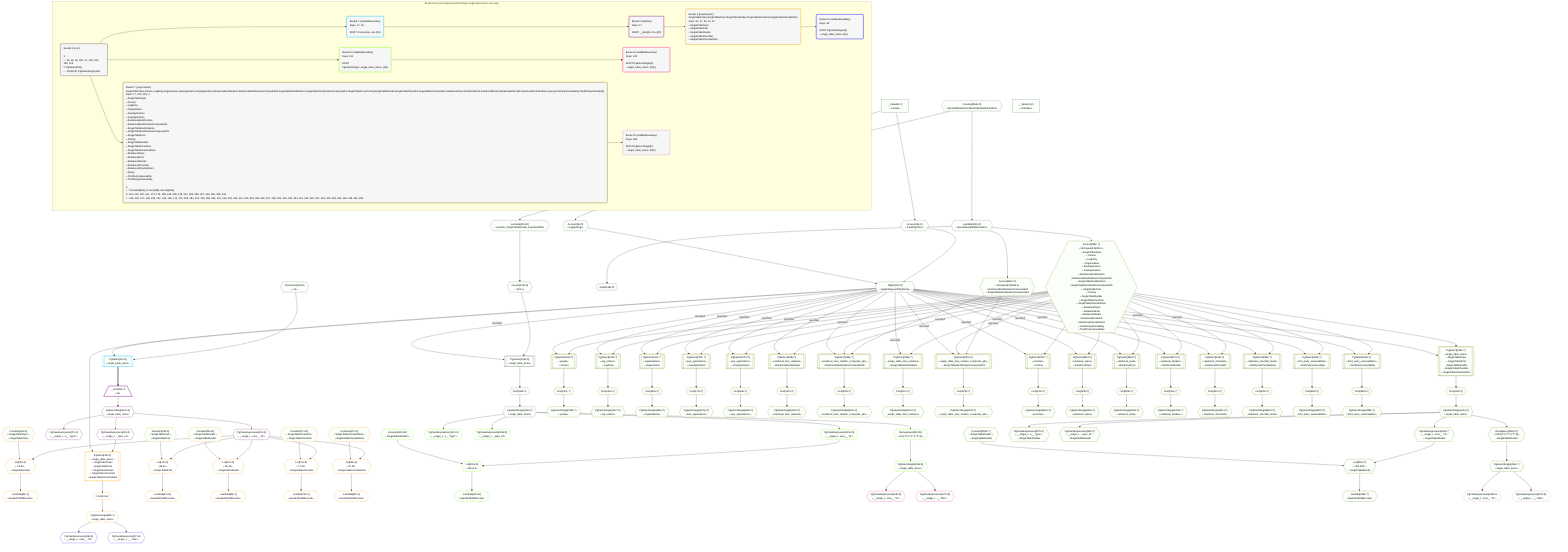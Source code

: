 %%{init: {'themeVariables': { 'fontSize': '12px'}}}%%
graph TD
    classDef path fill:#eee,stroke:#000,color:#000
    classDef plan fill:#fff,stroke-width:1px,color:#000
    classDef itemplan fill:#fff,stroke-width:2px,color:#000
    classDef unbatchedplan fill:#dff,stroke-width:1px,color:#000
    classDef sideeffectplan fill:#fcc,stroke-width:2px,color:#000
    classDef bucket fill:#f6f6f6,color:#000,stroke-width:2px,text-align:left


    %% plan dependencies
    Object17{{"Object[17∈0]<br />ᐸ{pgSettings,withPgClient}ᐳ"}}:::plan
    Access15{{"Access[15∈0]<br />ᐸ2.pgSettingsᐳ"}}:::plan
    Access16{{"Access[16∈0]<br />ᐸ2.withPgClientᐳ"}}:::plan
    Access15 & Access16 --> Object17
    PgSelect106[["PgSelect[106∈0]<br />ᐸsingle_table_itemsᐳ"]]:::plan
    Access104{{"Access[104∈0]<br />ᐸ103.1ᐳ"}}:::plan
    Object17 -->|rejectNull| PgSelect106
    Access104 --> PgSelect106
    __Value2["__Value[2∈0]<br />ᐸcontextᐳ"]:::plan
    __Value2 --> Access15
    __Value2 --> Access16
    Lambda103{{"Lambda[103∈0]<br />ᐸspecifier_SingleTableDivider_base64JSONᐳ"}}:::plan
    Constant354{{"Constant[354∈0]<br />ᐸ'WyJTaW5nbGVUYWJsZURpdmlkZXIiLDNd'ᐳ"}}:::plan
    Constant354 --> Lambda103
    Lambda103 --> Access104
    First110{{"First[110∈0]"}}:::plan
    PgSelect106 --> First110
    PgSelectSingle111{{"PgSelectSingle[111∈0]<br />ᐸsingle_table_itemsᐳ"}}:::plan
    First110 --> PgSelectSingle111
    Node129{{"Node[129∈0]"}}:::plan
    Lambda130{{"Lambda[130∈0]<br />ᐸdecodeNodeIdWithCodecsᐳ"}}:::plan
    Lambda130 --> Node129
    Constant354 --> Lambda130
    __Value4["__Value[4∈0]<br />ᐸrootValueᐳ"]:::plan
    Connection18{{"Connection[18∈0]<br />ᐸ14ᐳ"}}:::plan
    PgSelect19[["PgSelect[19∈1]<br />ᐸsingle_table_itemsᐳ"]]:::plan
    Object17 & Connection18 --> PgSelect19
    __Item20[/"__Item[20∈2]<br />ᐸ19ᐳ"\]:::itemplan
    PgSelect19 ==> __Item20
    PgSelectSingle21{{"PgSelectSingle[21∈2]<br />ᐸsingle_table_itemsᐳ"}}:::plan
    __Item20 --> PgSelectSingle21
    PgClassExpression22{{"PgClassExpression[22∈2]<br />ᐸ__single_t...ems__.”id”ᐳ"}}:::plan
    PgSelectSingle21 --> PgClassExpression22
    PgClassExpression27{{"PgClassExpression[27∈2]<br />ᐸ__single_t...s__.”type”ᐳ"}}:::plan
    PgSelectSingle21 --> PgClassExpression27
    PgClassExpression28{{"PgClassExpression[28∈2]<br />ᐸ__single_t..._topic_id”ᐳ"}}:::plan
    PgSelectSingle21 --> PgClassExpression28
    List25{{"List[25∈3]<br />ᐸ23,22ᐳ<br />ᐳSingleTableTopic"}}:::plan
    Constant23{{"Constant[23∈3]<br />ᐸ'SingleTableTopic'ᐳ<br />ᐳSingleTableTopic"}}:::plan
    Constant23 & PgClassExpression22 --> List25
    PgSelect30[["PgSelect[30∈3]<br />ᐸsingle_table_itemsᐳ<br />ᐳSingleTableTopic<br />ᐳSingleTablePost<br />ᐳSingleTableDivider<br />ᐳSingleTableChecklist<br />ᐳSingleTableChecklistItem"]]:::plan
    Object17 & PgClassExpression28 --> PgSelect30
    List41{{"List[41∈3]<br />ᐸ39,22ᐳ<br />ᐳSingleTablePost"}}:::plan
    Constant39{{"Constant[39∈3]<br />ᐸ'SingleTablePost'ᐳ<br />ᐳSingleTablePost"}}:::plan
    Constant39 & PgClassExpression22 --> List41
    List57{{"List[57∈3]<br />ᐸ55,22ᐳ<br />ᐳSingleTableDivider"}}:::plan
    Constant55{{"Constant[55∈3]<br />ᐸ'SingleTableDivider'ᐳ<br />ᐳSingleTableDivider"}}:::plan
    Constant55 & PgClassExpression22 --> List57
    List73{{"List[73∈3]<br />ᐸ71,22ᐳ<br />ᐳSingleTableChecklist"}}:::plan
    Constant71{{"Constant[71∈3]<br />ᐸ'SingleTableChecklist'ᐳ<br />ᐳSingleTableChecklist"}}:::plan
    Constant71 & PgClassExpression22 --> List73
    List89{{"List[89∈3]<br />ᐸ87,22ᐳ<br />ᐳSingleTableChecklistItem"}}:::plan
    Constant87{{"Constant[87∈3]<br />ᐸ'SingleTableChecklistItem'ᐳ<br />ᐳSingleTableChecklistItem"}}:::plan
    Constant87 & PgClassExpression22 --> List89
    Lambda26{{"Lambda[26∈3]<br />ᐸbase64JSONEncodeᐳ"}}:::plan
    List25 --> Lambda26
    First34{{"First[34∈3]"}}:::plan
    PgSelect30 --> First34
    PgSelectSingle35{{"PgSelectSingle[35∈3]<br />ᐸsingle_table_itemsᐳ"}}:::plan
    First34 --> PgSelectSingle35
    Lambda42{{"Lambda[42∈3]<br />ᐸbase64JSONEncodeᐳ"}}:::plan
    List41 --> Lambda42
    Lambda58{{"Lambda[58∈3]<br />ᐸbase64JSONEncodeᐳ"}}:::plan
    List57 --> Lambda58
    Lambda74{{"Lambda[74∈3]<br />ᐸbase64JSONEncodeᐳ"}}:::plan
    List73 --> Lambda74
    Lambda90{{"Lambda[90∈3]<br />ᐸbase64JSONEncodeᐳ"}}:::plan
    List89 --> Lambda90
    PgClassExpression36{{"PgClassExpression[36∈4]<br />ᐸ__single_t...ems__.”id”ᐳ"}}:::plan
    PgSelectSingle35 --> PgClassExpression36
    PgClassExpression37{{"PgClassExpression[37∈4]<br />ᐸ__single_t...__.”title”ᐳ"}}:::plan
    PgSelectSingle35 --> PgClassExpression37
    List115{{"List[115∈5]<br />ᐸ113,112ᐳ"}}:::plan
    Constant113{{"Constant[113∈5]<br />ᐸ'SingleTableDivider'ᐳ"}}:::plan
    PgClassExpression112{{"PgClassExpression[112∈5]<br />ᐸ__single_t...ems__.”id”ᐳ"}}:::plan
    Constant113 & PgClassExpression112 --> List115
    PgSelectSingle111 --> PgClassExpression112
    Lambda116{{"Lambda[116∈5]<br />ᐸbase64JSONEncodeᐳ"}}:::plan
    List115 --> Lambda116
    PgClassExpression117{{"PgClassExpression[117∈5]<br />ᐸ__single_t...s__.”type”ᐳ"}}:::plan
    PgSelectSingle111 --> PgClassExpression117
    PgClassExpression118{{"PgClassExpression[118∈5]<br />ᐸ__single_t..._topic_id”ᐳ"}}:::plan
    PgSelectSingle111 --> PgClassExpression118
    PgSelectSingle125{{"PgSelectSingle[125∈5]<br />ᐸsingle_table_itemsᐳ"}}:::plan
    RemapKeys350{{"RemapKeys[350∈5]<br />ᐸ111:{”0”:2,”1”:3,”2”:4}ᐳ"}}:::plan
    RemapKeys350 --> PgSelectSingle125
    PgSelectSingle111 --> RemapKeys350
    PgClassExpression126{{"PgClassExpression[126∈6]<br />ᐸ__single_t...ems__.”id”ᐳ"}}:::plan
    PgSelectSingle125 --> PgClassExpression126
    PgClassExpression127{{"PgClassExpression[127∈6]<br />ᐸ__single_t...__.”title”ᐳ"}}:::plan
    PgSelectSingle125 --> PgClassExpression127
    PgSelect199[["PgSelect[199∈7]<br />ᐸrelational_item_relation_composite_pksᐳ<br />ᐳRelationalItemRelationCompositePk"]]:::plan
    Access355{{"Access[355∈7]<br />ᐸ130.base64JSON.1ᐳ<br />ᐳSingleTableTopic<br />ᐳPerson<br />ᐳLogEntry<br />ᐳOrganization<br />ᐳAwsApplication<br />ᐳGcpApplication<br />ᐳRelationalItemRelation<br />ᐳRelationalItemRelationCompositePk<br />ᐳSingleTableItemRelation<br />ᐳSingleTableItemRelationCompositePk<br />ᐳSingleTablePost<br />ᐳPriority<br />ᐳSingleTableDivider<br />ᐳSingleTableChecklist<br />ᐳSingleTableChecklistItem<br />ᐳRelationalTopic<br />ᐳRelationalPost<br />ᐳRelationalDivider<br />ᐳRelationalChecklist<br />ᐳRelationalChecklistItem<br />ᐳFirstPartyVulnerability<br />ᐳThirdPartyVulnerability"}}:::plan
    Access356{{"Access[356∈7]<br />ᐸ130.base64JSON.2ᐳ<br />ᐳRelationalItemRelationCompositePk<br />ᐳSingleTableItemRelationCompositePk"}}:::plan
    Object17 -->|rejectNull| PgSelect199
    Access355 -->|rejectNull| PgSelect199
    Access356 --> PgSelect199
    PgSelect219[["PgSelect[219∈7]<br />ᐸsingle_table_item_relation_composite_pksᐳ<br />ᐳSingleTableItemRelationCompositePk"]]:::plan
    Object17 -->|rejectNull| PgSelect219
    Access355 -->|rejectNull| PgSelect219
    Access356 --> PgSelect219
    PgSelect134[["PgSelect[134∈7]<br />ᐸsingle_table_itemsᐳ<br />ᐳSingleTableTopic<br />ᐳSingleTablePost<br />ᐳSingleTableDivider<br />ᐳSingleTableChecklist<br />ᐳSingleTableChecklistItem"]]:::plan
    Object17 -->|rejectNull| PgSelect134
    Access355 --> PgSelect134
    PgSelect143[["PgSelect[143∈7]<br />ᐸpeopleᐳ<br />ᐳPerson"]]:::plan
    Object17 -->|rejectNull| PgSelect143
    Access355 --> PgSelect143
    PgSelect152[["PgSelect[152∈7]<br />ᐸlog_entriesᐳ<br />ᐳLogEntry"]]:::plan
    Object17 -->|rejectNull| PgSelect152
    Access355 --> PgSelect152
    PgSelect161[["PgSelect[161∈7]<br />ᐸorganizationsᐳ<br />ᐳOrganization"]]:::plan
    Object17 -->|rejectNull| PgSelect161
    Access355 --> PgSelect161
    PgSelect170[["PgSelect[170∈7]<br />ᐸaws_applicationsᐳ<br />ᐳAwsApplication"]]:::plan
    Object17 -->|rejectNull| PgSelect170
    Access355 --> PgSelect170
    PgSelect179[["PgSelect[179∈7]<br />ᐸgcp_applicationsᐳ<br />ᐳGcpApplication"]]:::plan
    Object17 -->|rejectNull| PgSelect179
    Access355 --> PgSelect179
    PgSelect188[["PgSelect[188∈7]<br />ᐸrelational_item_relationsᐳ<br />ᐳRelationalItemRelation"]]:::plan
    Object17 -->|rejectNull| PgSelect188
    Access355 --> PgSelect188
    PgSelect208[["PgSelect[208∈7]<br />ᐸsingle_table_item_relationsᐳ<br />ᐳSingleTableItemRelation"]]:::plan
    Object17 -->|rejectNull| PgSelect208
    Access355 --> PgSelect208
    PgSelect237[["PgSelect[237∈7]<br />ᐸprioritiesᐳ<br />ᐳPriority"]]:::plan
    Object17 -->|rejectNull| PgSelect237
    Access355 --> PgSelect237
    List255{{"List[255∈7]<br />ᐸ253,252ᐳ<br />ᐳSingleTableDivider"}}:::plan
    Constant253{{"Constant[253∈7]<br />ᐸ'SingleTableDivider'ᐳ<br />ᐳSingleTableDivider"}}:::plan
    PgClassExpression252{{"PgClassExpression[252∈7]<br />ᐸ__single_t...ems__.”id”ᐳ<br />ᐳSingleTableDivider"}}:::plan
    Constant253 & PgClassExpression252 --> List255
    PgSelect289[["PgSelect[289∈7]<br />ᐸrelational_topicsᐳ<br />ᐳRelationalTopic"]]:::plan
    Object17 -->|rejectNull| PgSelect289
    Access355 --> PgSelect289
    PgSelect298[["PgSelect[298∈7]<br />ᐸrelational_postsᐳ<br />ᐳRelationalPost"]]:::plan
    Object17 -->|rejectNull| PgSelect298
    Access355 --> PgSelect298
    PgSelect307[["PgSelect[307∈7]<br />ᐸrelational_dividersᐳ<br />ᐳRelationalDivider"]]:::plan
    Object17 -->|rejectNull| PgSelect307
    Access355 --> PgSelect307
    PgSelect316[["PgSelect[316∈7]<br />ᐸrelational_checklistsᐳ<br />ᐳRelationalChecklist"]]:::plan
    Object17 -->|rejectNull| PgSelect316
    Access355 --> PgSelect316
    PgSelect325[["PgSelect[325∈7]<br />ᐸrelational_checklist_itemsᐳ<br />ᐳRelationalChecklistItem"]]:::plan
    Object17 -->|rejectNull| PgSelect325
    Access355 --> PgSelect325
    PgSelect335[["PgSelect[335∈7]<br />ᐸfirst_party_vulnerabilitiesᐳ<br />ᐳFirstPartyVulnerability"]]:::plan
    Object17 -->|rejectNull| PgSelect335
    Access355 --> PgSelect335
    PgSelect344[["PgSelect[344∈7]<br />ᐸthird_party_vulnerabilitiesᐳ<br />ᐳThirdPartyVulnerability"]]:::plan
    Object17 -->|rejectNull| PgSelect344
    Access355 --> PgSelect344
    First138{{"First[138∈7]"}}:::plan
    PgSelect134 --> First138
    PgSelectSingle139{{"PgSelectSingle[139∈7]<br />ᐸsingle_table_itemsᐳ"}}:::plan
    First138 --> PgSelectSingle139
    First147{{"First[147∈7]"}}:::plan
    PgSelect143 --> First147
    PgSelectSingle148{{"PgSelectSingle[148∈7]<br />ᐸpeopleᐳ"}}:::plan
    First147 --> PgSelectSingle148
    First156{{"First[156∈7]"}}:::plan
    PgSelect152 --> First156
    PgSelectSingle157{{"PgSelectSingle[157∈7]<br />ᐸlog_entriesᐳ"}}:::plan
    First156 --> PgSelectSingle157
    First165{{"First[165∈7]"}}:::plan
    PgSelect161 --> First165
    PgSelectSingle166{{"PgSelectSingle[166∈7]<br />ᐸorganizationsᐳ"}}:::plan
    First165 --> PgSelectSingle166
    First174{{"First[174∈7]"}}:::plan
    PgSelect170 --> First174
    PgSelectSingle175{{"PgSelectSingle[175∈7]<br />ᐸaws_applicationsᐳ"}}:::plan
    First174 --> PgSelectSingle175
    First183{{"First[183∈7]"}}:::plan
    PgSelect179 --> First183
    PgSelectSingle184{{"PgSelectSingle[184∈7]<br />ᐸgcp_applicationsᐳ"}}:::plan
    First183 --> PgSelectSingle184
    First192{{"First[192∈7]"}}:::plan
    PgSelect188 --> First192
    PgSelectSingle193{{"PgSelectSingle[193∈7]<br />ᐸrelational_item_relationsᐳ"}}:::plan
    First192 --> PgSelectSingle193
    First203{{"First[203∈7]"}}:::plan
    PgSelect199 --> First203
    PgSelectSingle204{{"PgSelectSingle[204∈7]<br />ᐸrelational_item_relation_composite_pksᐳ"}}:::plan
    First203 --> PgSelectSingle204
    First212{{"First[212∈7]"}}:::plan
    PgSelect208 --> First212
    PgSelectSingle213{{"PgSelectSingle[213∈7]<br />ᐸsingle_table_item_relationsᐳ"}}:::plan
    First212 --> PgSelectSingle213
    First223{{"First[223∈7]"}}:::plan
    PgSelect219 --> First223
    PgSelectSingle224{{"PgSelectSingle[224∈7]<br />ᐸsingle_table_item_relation_composite_pksᐳ"}}:::plan
    First223 --> PgSelectSingle224
    First241{{"First[241∈7]"}}:::plan
    PgSelect237 --> First241
    PgSelectSingle242{{"PgSelectSingle[242∈7]<br />ᐸprioritiesᐳ"}}:::plan
    First241 --> PgSelectSingle242
    PgSelectSingle139 --> PgClassExpression252
    Lambda256{{"Lambda[256∈7]<br />ᐸbase64JSONEncodeᐳ"}}:::plan
    List255 --> Lambda256
    PgClassExpression257{{"PgClassExpression[257∈7]<br />ᐸ__single_t...s__.”type”ᐳ<br />ᐳSingleTableDivider"}}:::plan
    PgSelectSingle139 --> PgClassExpression257
    PgClassExpression258{{"PgClassExpression[258∈7]<br />ᐸ__single_t..._topic_id”ᐳ<br />ᐳSingleTableDivider"}}:::plan
    PgSelectSingle139 --> PgClassExpression258
    PgSelectSingle265{{"PgSelectSingle[265∈7]<br />ᐸsingle_table_itemsᐳ"}}:::plan
    RemapKeys352{{"RemapKeys[352∈7]<br />ᐸ139:{”0”:2,”1”:3,”2”:4}ᐳ<br />ᐳSingleTableDivider"}}:::plan
    RemapKeys352 --> PgSelectSingle265
    First293{{"First[293∈7]"}}:::plan
    PgSelect289 --> First293
    PgSelectSingle294{{"PgSelectSingle[294∈7]<br />ᐸrelational_topicsᐳ"}}:::plan
    First293 --> PgSelectSingle294
    First302{{"First[302∈7]"}}:::plan
    PgSelect298 --> First302
    PgSelectSingle303{{"PgSelectSingle[303∈7]<br />ᐸrelational_postsᐳ"}}:::plan
    First302 --> PgSelectSingle303
    First311{{"First[311∈7]"}}:::plan
    PgSelect307 --> First311
    PgSelectSingle312{{"PgSelectSingle[312∈7]<br />ᐸrelational_dividersᐳ"}}:::plan
    First311 --> PgSelectSingle312
    First320{{"First[320∈7]"}}:::plan
    PgSelect316 --> First320
    PgSelectSingle321{{"PgSelectSingle[321∈7]<br />ᐸrelational_checklistsᐳ"}}:::plan
    First320 --> PgSelectSingle321
    First329{{"First[329∈7]"}}:::plan
    PgSelect325 --> First329
    PgSelectSingle330{{"PgSelectSingle[330∈7]<br />ᐸrelational_checklist_itemsᐳ"}}:::plan
    First329 --> PgSelectSingle330
    First339{{"First[339∈7]"}}:::plan
    PgSelect335 --> First339
    PgSelectSingle340{{"PgSelectSingle[340∈7]<br />ᐸfirst_party_vulnerabilitiesᐳ"}}:::plan
    First339 --> PgSelectSingle340
    First348{{"First[348∈7]"}}:::plan
    PgSelect344 --> First348
    PgSelectSingle349{{"PgSelectSingle[349∈7]<br />ᐸthird_party_vulnerabilitiesᐳ"}}:::plan
    First348 --> PgSelectSingle349
    PgSelectSingle139 --> RemapKeys352
    Lambda130 --> Access355
    Lambda130 --> Access356
    PgClassExpression266{{"PgClassExpression[266∈8]<br />ᐸ__single_t...ems__.”id”ᐳ"}}:::plan
    PgSelectSingle265 --> PgClassExpression266
    PgClassExpression267{{"PgClassExpression[267∈8]<br />ᐸ__single_t...__.”title”ᐳ"}}:::plan
    PgSelectSingle265 --> PgClassExpression267

    %% define steps

    subgraph "Buckets for queries/polymorphic/simple-single-table-items-root-topic"
    Bucket0("Bucket 0 (root)<br /><br />1: <br />ᐳ: 15, 16, 18, 354, 17, 103, 104, 130, 129<br />2: PgSelect[106]<br />ᐳ: First[110], PgSelectSingle[111]"):::bucket
    classDef bucket0 stroke:#696969
    class Bucket0,__Value2,__Value4,Access15,Access16,Object17,Connection18,Lambda103,Access104,PgSelect106,First110,PgSelectSingle111,Node129,Lambda130,Constant354 bucket0
    Bucket1("Bucket 1 (nullableBoundary)<br />Deps: 17, 18<br /><br />ROOT Connectionᐸ14ᐳ[18]"):::bucket
    classDef bucket1 stroke:#00bfff
    class Bucket1,PgSelect19 bucket1
    Bucket2("Bucket 2 (listItem)<br />Deps: 17<br /><br />ROOT __Item{2}ᐸ19ᐳ[20]"):::bucket
    classDef bucket2 stroke:#7f007f
    class Bucket2,__Item20,PgSelectSingle21,PgClassExpression22,PgClassExpression27,PgClassExpression28 bucket2
    Bucket3("Bucket 3 (polymorphic)<br />SingleTableTopic,SingleTablePost,SingleTableDivider,SingleTableChecklist,SingleTableChecklistItem<br />Deps: 22, 17, 28, 21, 27<br />ᐳSingleTableTopic<br />ᐳSingleTablePost<br />ᐳSingleTableDivider<br />ᐳSingleTableChecklist<br />ᐳSingleTableChecklistItem"):::bucket
    classDef bucket3 stroke:#ffa500
    class Bucket3,Constant23,List25,Lambda26,PgSelect30,First34,PgSelectSingle35,Constant39,List41,Lambda42,Constant55,List57,Lambda58,Constant71,List73,Lambda74,Constant87,List89,Lambda90 bucket3
    Bucket4("Bucket 4 (nullableBoundary)<br />Deps: 35<br /><br />ROOT PgSelectSingle{3}ᐸsingle_table_itemsᐳ[35]"):::bucket
    classDef bucket4 stroke:#0000ff
    class Bucket4,PgClassExpression36,PgClassExpression37 bucket4
    Bucket5("Bucket 5 (nullableBoundary)<br />Deps: 111<br /><br />ROOT PgSelectSingleᐸsingle_table_itemsᐳ[111]"):::bucket
    classDef bucket5 stroke:#7fff00
    class Bucket5,PgClassExpression112,Constant113,List115,Lambda116,PgClassExpression117,PgClassExpression118,PgSelectSingle125,RemapKeys350 bucket5
    Bucket6("Bucket 6 (nullableBoundary)<br />Deps: 125<br /><br />ROOT PgSelectSingle{5}ᐸsingle_table_itemsᐳ[125]"):::bucket
    classDef bucket6 stroke:#ff1493
    class Bucket6,PgClassExpression126,PgClassExpression127 bucket6
    Bucket7("Bucket 7 (polymorphic)<br />SingleTableTopic,Person,LogEntry,Organization,AwsApplication,GcpApplication,RelationalItemRelation,RelationalItemRelationCompositePk,SingleTableItemRelation,SingleTableItemRelationCompositePk,SingleTablePost,Priority,SingleTableDivider,SingleTableChecklist,SingleTableChecklistItem,RelationalTopic,RelationalPost,RelationalDivider,RelationalChecklist,RelationalChecklistItem,Query,FirstPartyVulnerability,ThirdPartyVulnerability<br />Deps: 17, 130, 129, 4<br />ᐳSingleTableTopic<br />ᐳPerson<br />ᐳLogEntry<br />ᐳOrganization<br />ᐳAwsApplication<br />ᐳGcpApplication<br />ᐳRelationalItemRelation<br />ᐳRelationalItemRelationCompositePk<br />ᐳSingleTableItemRelation<br />ᐳSingleTableItemRelationCompositePk<br />ᐳSingleTablePost<br />ᐳPriority<br />ᐳSingleTableDivider<br />ᐳSingleTableChecklist<br />ᐳSingleTableChecklistItem<br />ᐳRelationalTopic<br />ᐳRelationalPost<br />ᐳRelationalDivider<br />ᐳRelationalChecklist<br />ᐳRelationalChecklistItem<br />ᐳQuery<br />ᐳFirstPartyVulnerability<br />ᐳThirdPartyVulnerability<br /><br />1: <br />ᐳ: Constant[253], Access[355], Access[356]<br />2: 134, 143, 152, 161, 170, 179, 188, 199, 208, 219, 237, 289, 298, 307, 316, 325, 335, 344<br />ᐳ: 138, 139, 147, 148, 156, 157, 165, 166, 174, 175, 183, 184, 192, 193, 203, 204, 212, 213, 223, 224, 241, 242, 252, 255, 256, 257, 258, 293, 294, 302, 303, 311, 312, 320, 321, 329, 330, 339, 340, 348, 349, 352, 265"):::bucket
    classDef bucket7 stroke:#808000
    class Bucket7,PgSelect134,First138,PgSelectSingle139,PgSelect143,First147,PgSelectSingle148,PgSelect152,First156,PgSelectSingle157,PgSelect161,First165,PgSelectSingle166,PgSelect170,First174,PgSelectSingle175,PgSelect179,First183,PgSelectSingle184,PgSelect188,First192,PgSelectSingle193,PgSelect199,First203,PgSelectSingle204,PgSelect208,First212,PgSelectSingle213,PgSelect219,First223,PgSelectSingle224,PgSelect237,First241,PgSelectSingle242,PgClassExpression252,Constant253,List255,Lambda256,PgClassExpression257,PgClassExpression258,PgSelectSingle265,PgSelect289,First293,PgSelectSingle294,PgSelect298,First302,PgSelectSingle303,PgSelect307,First311,PgSelectSingle312,PgSelect316,First320,PgSelectSingle321,PgSelect325,First329,PgSelectSingle330,PgSelect335,First339,PgSelectSingle340,PgSelect344,First348,PgSelectSingle349,RemapKeys352,Access355,Access356 bucket7
    Bucket8("Bucket 8 (nullableBoundary)<br />Deps: 265<br /><br />ROOT PgSelectSingle{7}ᐸsingle_table_itemsᐳ[265]"):::bucket
    classDef bucket8 stroke:#dda0dd
    class Bucket8,PgClassExpression266,PgClassExpression267 bucket8
    Bucket0 --> Bucket1 & Bucket5 & Bucket7
    Bucket1 --> Bucket2
    Bucket2 --> Bucket3
    Bucket3 --> Bucket4
    Bucket5 --> Bucket6
    Bucket7 --> Bucket8
    classDef unary fill:#fafffa,borderWidth:8px
    class Object17,PgSelect106,Access15,Access16,Lambda103,Access104,First110,PgSelectSingle111,Node129,Lambda130,__Value2,__Value4,Connection18,Constant354,PgSelect19,Constant23,Constant39,Constant55,Constant71,Constant87,List115,PgClassExpression112,Lambda116,PgClassExpression117,PgClassExpression118,PgSelectSingle125,RemapKeys350,Constant113,PgClassExpression126,PgClassExpression127,PgSelect199,PgSelect219,PgSelect134,PgSelect143,PgSelect152,PgSelect161,PgSelect170,PgSelect179,PgSelect188,PgSelect208,PgSelect237,List255,PgSelect289,PgSelect298,PgSelect307,PgSelect316,PgSelect325,PgSelect335,PgSelect344,First138,PgSelectSingle139,First147,PgSelectSingle148,First156,PgSelectSingle157,First165,PgSelectSingle166,First174,PgSelectSingle175,First183,PgSelectSingle184,First192,PgSelectSingle193,First203,PgSelectSingle204,First212,PgSelectSingle213,First223,PgSelectSingle224,First241,PgSelectSingle242,PgClassExpression252,Lambda256,PgClassExpression257,PgClassExpression258,PgSelectSingle265,First293,PgSelectSingle294,First302,PgSelectSingle303,First311,PgSelectSingle312,First320,PgSelectSingle321,First329,PgSelectSingle330,First339,PgSelectSingle340,First348,PgSelectSingle349,RemapKeys352,Access355,Access356,Constant253,PgClassExpression266,PgClassExpression267 unary
    end
